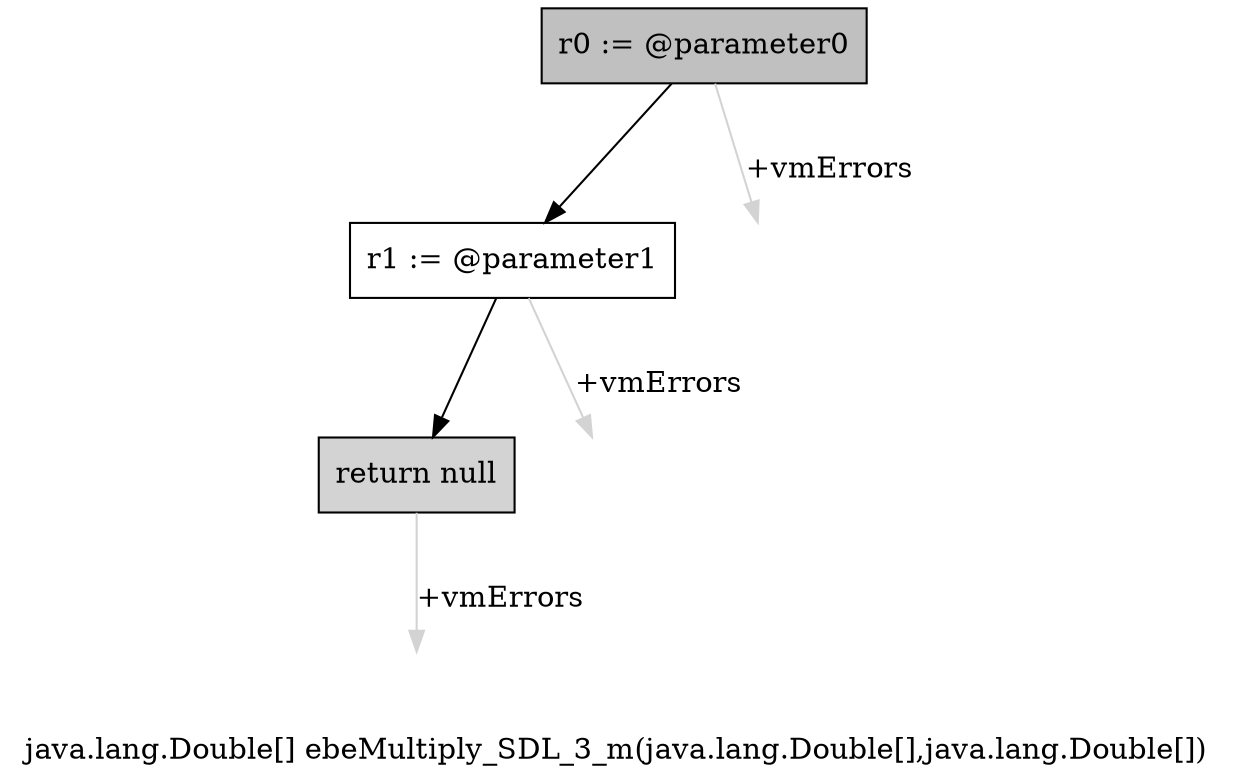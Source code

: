 digraph "java.lang.Double[] ebeMultiply_SDL_3_m(java.lang.Double[],java.lang.Double[])" {
    label="java.lang.Double[] ebeMultiply_SDL_3_m(java.lang.Double[],java.lang.Double[])";
    node [shape=box];
    "0" [style=filled,fillcolor=gray,label="r0 := @parameter0",];
    "1" [label="r1 := @parameter1",];
    "0"->"1" [color=black,];
    "3" [style=invis,label="Esc",];
    "0"->"3" [color=lightgray,label="\l+vmErrors",];
    "2" [style=filled,fillcolor=lightgray,label="return null",];
    "1"->"2" [color=black,];
    "4" [style=invis,label="Esc",];
    "1"->"4" [color=lightgray,label="\l+vmErrors",];
    "5" [style=invis,label="Esc",];
    "2"->"5" [color=lightgray,label="\l+vmErrors",];
}
